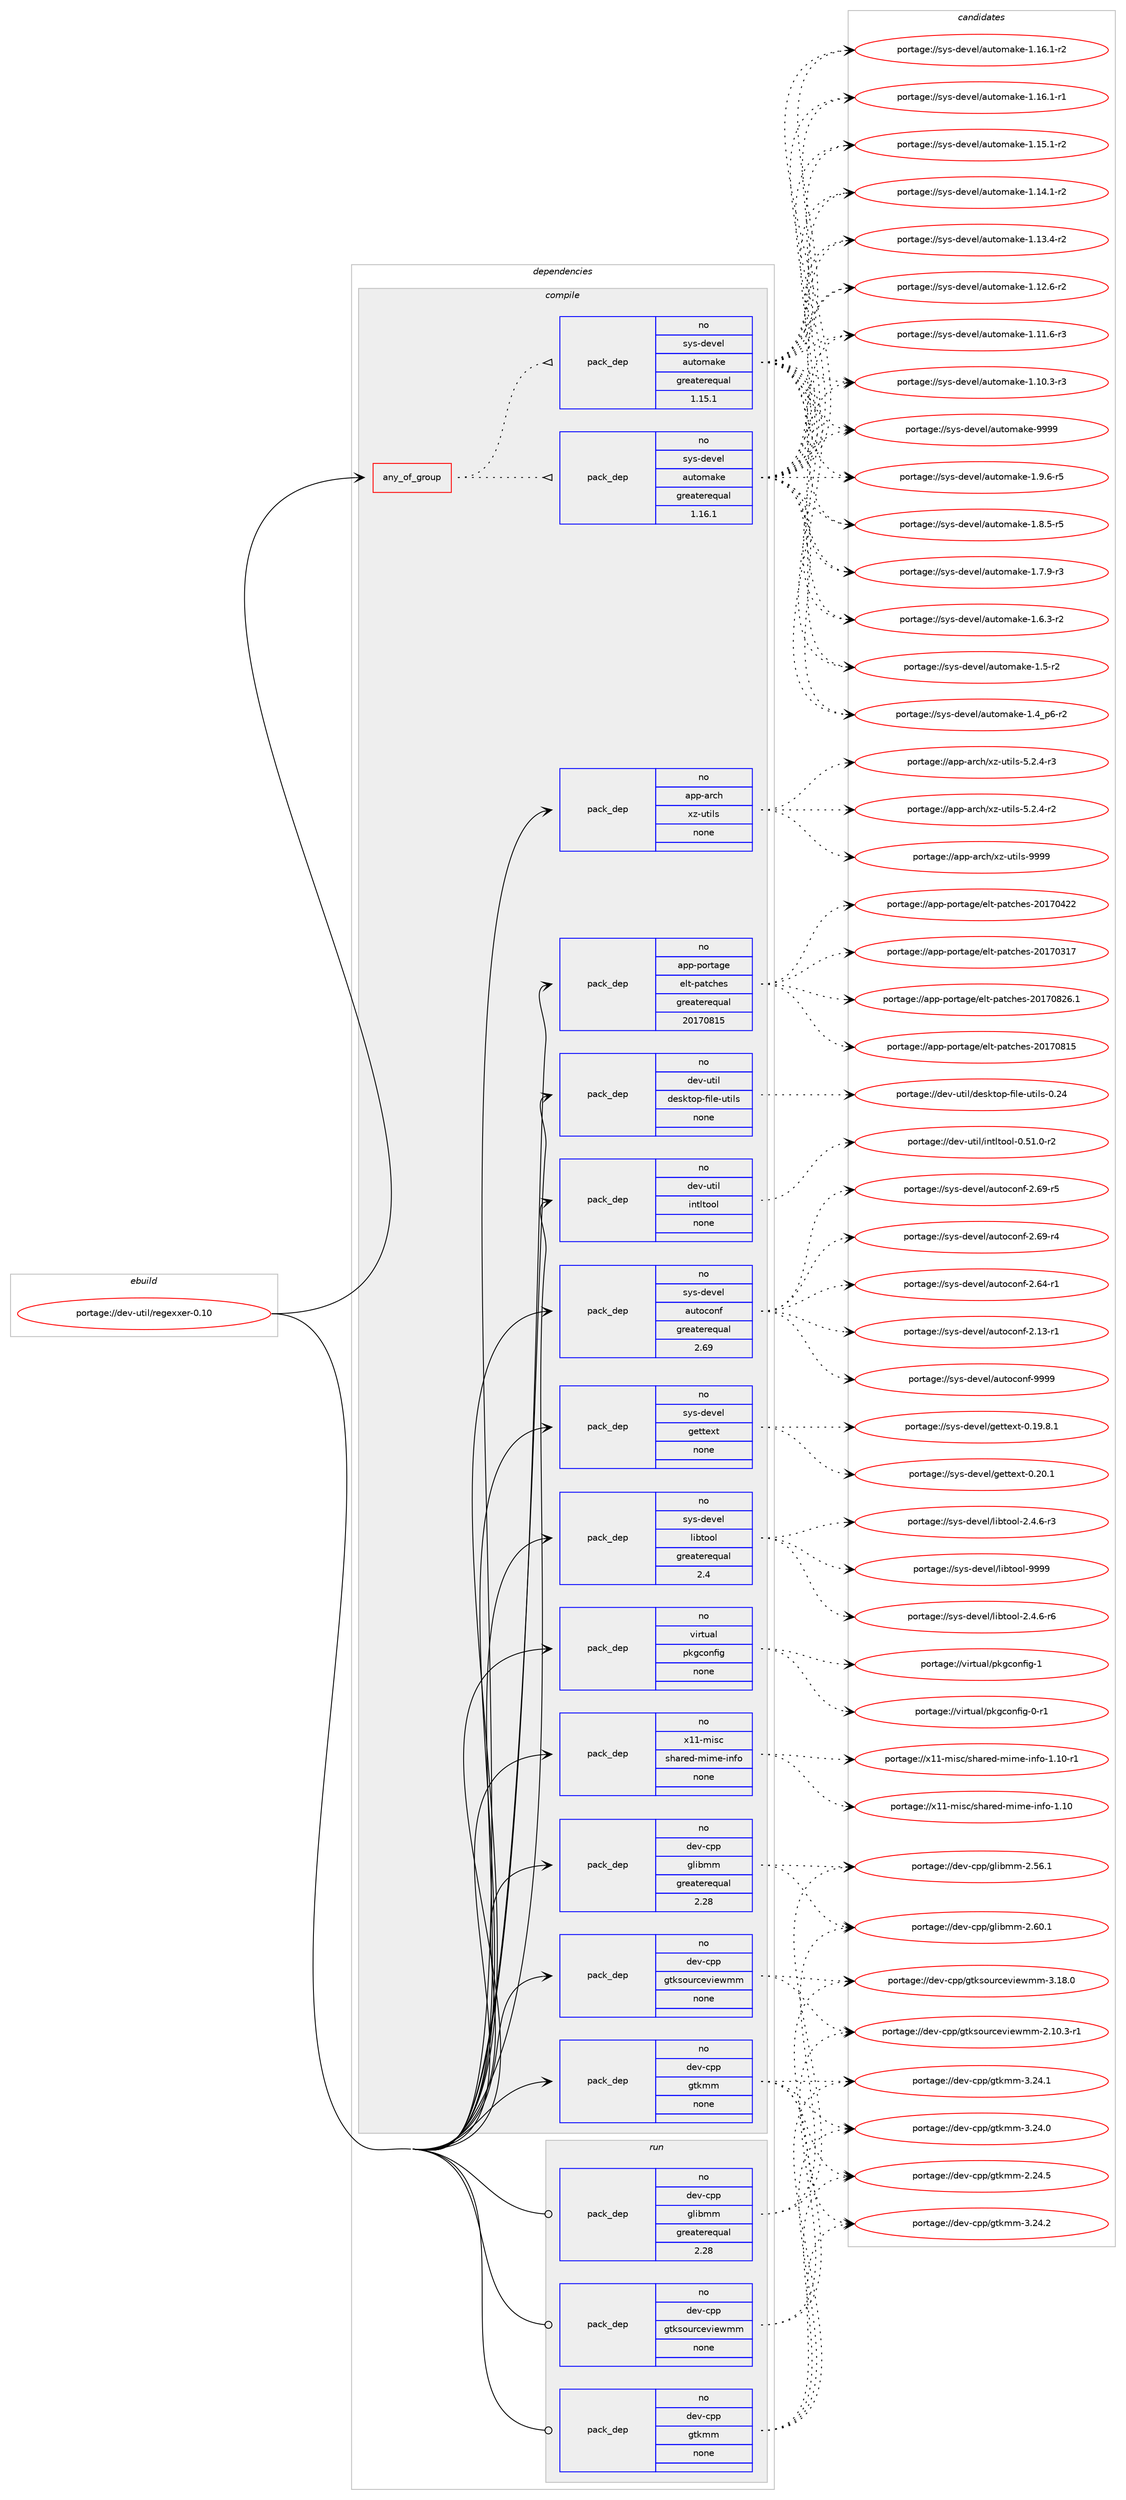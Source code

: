 digraph prolog {

# *************
# Graph options
# *************

newrank=true;
concentrate=true;
compound=true;
graph [rankdir=LR,fontname=Helvetica,fontsize=10,ranksep=1.5];#, ranksep=2.5, nodesep=0.2];
edge  [arrowhead=vee];
node  [fontname=Helvetica,fontsize=10];

# **********
# The ebuild
# **********

subgraph cluster_leftcol {
color=gray;
rank=same;
label=<<i>ebuild</i>>;
id [label="portage://dev-util/regexxer-0.10", color=red, width=4, href="../dev-util/regexxer-0.10.svg"];
}

# ****************
# The dependencies
# ****************

subgraph cluster_midcol {
color=gray;
label=<<i>dependencies</i>>;
subgraph cluster_compile {
fillcolor="#eeeeee";
style=filled;
label=<<i>compile</i>>;
subgraph any4384 {
dependency297807 [label=<<TABLE BORDER="0" CELLBORDER="1" CELLSPACING="0" CELLPADDING="4"><TR><TD CELLPADDING="10">any_of_group</TD></TR></TABLE>>, shape=none, color=red];subgraph pack231508 {
dependency297808 [label=<<TABLE BORDER="0" CELLBORDER="1" CELLSPACING="0" CELLPADDING="4" WIDTH="220"><TR><TD ROWSPAN="6" CELLPADDING="30">pack_dep</TD></TR><TR><TD WIDTH="110">no</TD></TR><TR><TD>sys-devel</TD></TR><TR><TD>automake</TD></TR><TR><TD>greaterequal</TD></TR><TR><TD>1.16.1</TD></TR></TABLE>>, shape=none, color=blue];
}
dependency297807:e -> dependency297808:w [weight=20,style="dotted",arrowhead="oinv"];
subgraph pack231509 {
dependency297809 [label=<<TABLE BORDER="0" CELLBORDER="1" CELLSPACING="0" CELLPADDING="4" WIDTH="220"><TR><TD ROWSPAN="6" CELLPADDING="30">pack_dep</TD></TR><TR><TD WIDTH="110">no</TD></TR><TR><TD>sys-devel</TD></TR><TR><TD>automake</TD></TR><TR><TD>greaterequal</TD></TR><TR><TD>1.15.1</TD></TR></TABLE>>, shape=none, color=blue];
}
dependency297807:e -> dependency297809:w [weight=20,style="dotted",arrowhead="oinv"];
}
id:e -> dependency297807:w [weight=20,style="solid",arrowhead="vee"];
subgraph pack231510 {
dependency297810 [label=<<TABLE BORDER="0" CELLBORDER="1" CELLSPACING="0" CELLPADDING="4" WIDTH="220"><TR><TD ROWSPAN="6" CELLPADDING="30">pack_dep</TD></TR><TR><TD WIDTH="110">no</TD></TR><TR><TD>app-arch</TD></TR><TR><TD>xz-utils</TD></TR><TR><TD>none</TD></TR><TR><TD></TD></TR></TABLE>>, shape=none, color=blue];
}
id:e -> dependency297810:w [weight=20,style="solid",arrowhead="vee"];
subgraph pack231511 {
dependency297811 [label=<<TABLE BORDER="0" CELLBORDER="1" CELLSPACING="0" CELLPADDING="4" WIDTH="220"><TR><TD ROWSPAN="6" CELLPADDING="30">pack_dep</TD></TR><TR><TD WIDTH="110">no</TD></TR><TR><TD>app-portage</TD></TR><TR><TD>elt-patches</TD></TR><TR><TD>greaterequal</TD></TR><TR><TD>20170815</TD></TR></TABLE>>, shape=none, color=blue];
}
id:e -> dependency297811:w [weight=20,style="solid",arrowhead="vee"];
subgraph pack231512 {
dependency297812 [label=<<TABLE BORDER="0" CELLBORDER="1" CELLSPACING="0" CELLPADDING="4" WIDTH="220"><TR><TD ROWSPAN="6" CELLPADDING="30">pack_dep</TD></TR><TR><TD WIDTH="110">no</TD></TR><TR><TD>dev-cpp</TD></TR><TR><TD>glibmm</TD></TR><TR><TD>greaterequal</TD></TR><TR><TD>2.28</TD></TR></TABLE>>, shape=none, color=blue];
}
id:e -> dependency297812:w [weight=20,style="solid",arrowhead="vee"];
subgraph pack231513 {
dependency297813 [label=<<TABLE BORDER="0" CELLBORDER="1" CELLSPACING="0" CELLPADDING="4" WIDTH="220"><TR><TD ROWSPAN="6" CELLPADDING="30">pack_dep</TD></TR><TR><TD WIDTH="110">no</TD></TR><TR><TD>dev-cpp</TD></TR><TR><TD>gtkmm</TD></TR><TR><TD>none</TD></TR><TR><TD></TD></TR></TABLE>>, shape=none, color=blue];
}
id:e -> dependency297813:w [weight=20,style="solid",arrowhead="vee"];
subgraph pack231514 {
dependency297814 [label=<<TABLE BORDER="0" CELLBORDER="1" CELLSPACING="0" CELLPADDING="4" WIDTH="220"><TR><TD ROWSPAN="6" CELLPADDING="30">pack_dep</TD></TR><TR><TD WIDTH="110">no</TD></TR><TR><TD>dev-cpp</TD></TR><TR><TD>gtksourceviewmm</TD></TR><TR><TD>none</TD></TR><TR><TD></TD></TR></TABLE>>, shape=none, color=blue];
}
id:e -> dependency297814:w [weight=20,style="solid",arrowhead="vee"];
subgraph pack231515 {
dependency297815 [label=<<TABLE BORDER="0" CELLBORDER="1" CELLSPACING="0" CELLPADDING="4" WIDTH="220"><TR><TD ROWSPAN="6" CELLPADDING="30">pack_dep</TD></TR><TR><TD WIDTH="110">no</TD></TR><TR><TD>dev-util</TD></TR><TR><TD>desktop-file-utils</TD></TR><TR><TD>none</TD></TR><TR><TD></TD></TR></TABLE>>, shape=none, color=blue];
}
id:e -> dependency297815:w [weight=20,style="solid",arrowhead="vee"];
subgraph pack231516 {
dependency297816 [label=<<TABLE BORDER="0" CELLBORDER="1" CELLSPACING="0" CELLPADDING="4" WIDTH="220"><TR><TD ROWSPAN="6" CELLPADDING="30">pack_dep</TD></TR><TR><TD WIDTH="110">no</TD></TR><TR><TD>dev-util</TD></TR><TR><TD>intltool</TD></TR><TR><TD>none</TD></TR><TR><TD></TD></TR></TABLE>>, shape=none, color=blue];
}
id:e -> dependency297816:w [weight=20,style="solid",arrowhead="vee"];
subgraph pack231517 {
dependency297817 [label=<<TABLE BORDER="0" CELLBORDER="1" CELLSPACING="0" CELLPADDING="4" WIDTH="220"><TR><TD ROWSPAN="6" CELLPADDING="30">pack_dep</TD></TR><TR><TD WIDTH="110">no</TD></TR><TR><TD>sys-devel</TD></TR><TR><TD>autoconf</TD></TR><TR><TD>greaterequal</TD></TR><TR><TD>2.69</TD></TR></TABLE>>, shape=none, color=blue];
}
id:e -> dependency297817:w [weight=20,style="solid",arrowhead="vee"];
subgraph pack231518 {
dependency297818 [label=<<TABLE BORDER="0" CELLBORDER="1" CELLSPACING="0" CELLPADDING="4" WIDTH="220"><TR><TD ROWSPAN="6" CELLPADDING="30">pack_dep</TD></TR><TR><TD WIDTH="110">no</TD></TR><TR><TD>sys-devel</TD></TR><TR><TD>gettext</TD></TR><TR><TD>none</TD></TR><TR><TD></TD></TR></TABLE>>, shape=none, color=blue];
}
id:e -> dependency297818:w [weight=20,style="solid",arrowhead="vee"];
subgraph pack231519 {
dependency297819 [label=<<TABLE BORDER="0" CELLBORDER="1" CELLSPACING="0" CELLPADDING="4" WIDTH="220"><TR><TD ROWSPAN="6" CELLPADDING="30">pack_dep</TD></TR><TR><TD WIDTH="110">no</TD></TR><TR><TD>sys-devel</TD></TR><TR><TD>libtool</TD></TR><TR><TD>greaterequal</TD></TR><TR><TD>2.4</TD></TR></TABLE>>, shape=none, color=blue];
}
id:e -> dependency297819:w [weight=20,style="solid",arrowhead="vee"];
subgraph pack231520 {
dependency297820 [label=<<TABLE BORDER="0" CELLBORDER="1" CELLSPACING="0" CELLPADDING="4" WIDTH="220"><TR><TD ROWSPAN="6" CELLPADDING="30">pack_dep</TD></TR><TR><TD WIDTH="110">no</TD></TR><TR><TD>virtual</TD></TR><TR><TD>pkgconfig</TD></TR><TR><TD>none</TD></TR><TR><TD></TD></TR></TABLE>>, shape=none, color=blue];
}
id:e -> dependency297820:w [weight=20,style="solid",arrowhead="vee"];
subgraph pack231521 {
dependency297821 [label=<<TABLE BORDER="0" CELLBORDER="1" CELLSPACING="0" CELLPADDING="4" WIDTH="220"><TR><TD ROWSPAN="6" CELLPADDING="30">pack_dep</TD></TR><TR><TD WIDTH="110">no</TD></TR><TR><TD>x11-misc</TD></TR><TR><TD>shared-mime-info</TD></TR><TR><TD>none</TD></TR><TR><TD></TD></TR></TABLE>>, shape=none, color=blue];
}
id:e -> dependency297821:w [weight=20,style="solid",arrowhead="vee"];
}
subgraph cluster_compileandrun {
fillcolor="#eeeeee";
style=filled;
label=<<i>compile and run</i>>;
}
subgraph cluster_run {
fillcolor="#eeeeee";
style=filled;
label=<<i>run</i>>;
subgraph pack231522 {
dependency297822 [label=<<TABLE BORDER="0" CELLBORDER="1" CELLSPACING="0" CELLPADDING="4" WIDTH="220"><TR><TD ROWSPAN="6" CELLPADDING="30">pack_dep</TD></TR><TR><TD WIDTH="110">no</TD></TR><TR><TD>dev-cpp</TD></TR><TR><TD>glibmm</TD></TR><TR><TD>greaterequal</TD></TR><TR><TD>2.28</TD></TR></TABLE>>, shape=none, color=blue];
}
id:e -> dependency297822:w [weight=20,style="solid",arrowhead="odot"];
subgraph pack231523 {
dependency297823 [label=<<TABLE BORDER="0" CELLBORDER="1" CELLSPACING="0" CELLPADDING="4" WIDTH="220"><TR><TD ROWSPAN="6" CELLPADDING="30">pack_dep</TD></TR><TR><TD WIDTH="110">no</TD></TR><TR><TD>dev-cpp</TD></TR><TR><TD>gtkmm</TD></TR><TR><TD>none</TD></TR><TR><TD></TD></TR></TABLE>>, shape=none, color=blue];
}
id:e -> dependency297823:w [weight=20,style="solid",arrowhead="odot"];
subgraph pack231524 {
dependency297824 [label=<<TABLE BORDER="0" CELLBORDER="1" CELLSPACING="0" CELLPADDING="4" WIDTH="220"><TR><TD ROWSPAN="6" CELLPADDING="30">pack_dep</TD></TR><TR><TD WIDTH="110">no</TD></TR><TR><TD>dev-cpp</TD></TR><TR><TD>gtksourceviewmm</TD></TR><TR><TD>none</TD></TR><TR><TD></TD></TR></TABLE>>, shape=none, color=blue];
}
id:e -> dependency297824:w [weight=20,style="solid",arrowhead="odot"];
}
}

# **************
# The candidates
# **************

subgraph cluster_choices {
rank=same;
color=gray;
label=<<i>candidates</i>>;

subgraph choice231508 {
color=black;
nodesep=1;
choice115121115451001011181011084797117116111109971071014557575757 [label="portage://sys-devel/automake-9999", color=red, width=4,href="../sys-devel/automake-9999.svg"];
choice115121115451001011181011084797117116111109971071014549465746544511453 [label="portage://sys-devel/automake-1.9.6-r5", color=red, width=4,href="../sys-devel/automake-1.9.6-r5.svg"];
choice115121115451001011181011084797117116111109971071014549465646534511453 [label="portage://sys-devel/automake-1.8.5-r5", color=red, width=4,href="../sys-devel/automake-1.8.5-r5.svg"];
choice115121115451001011181011084797117116111109971071014549465546574511451 [label="portage://sys-devel/automake-1.7.9-r3", color=red, width=4,href="../sys-devel/automake-1.7.9-r3.svg"];
choice115121115451001011181011084797117116111109971071014549465446514511450 [label="portage://sys-devel/automake-1.6.3-r2", color=red, width=4,href="../sys-devel/automake-1.6.3-r2.svg"];
choice11512111545100101118101108479711711611110997107101454946534511450 [label="portage://sys-devel/automake-1.5-r2", color=red, width=4,href="../sys-devel/automake-1.5-r2.svg"];
choice115121115451001011181011084797117116111109971071014549465295112544511450 [label="portage://sys-devel/automake-1.4_p6-r2", color=red, width=4,href="../sys-devel/automake-1.4_p6-r2.svg"];
choice11512111545100101118101108479711711611110997107101454946495446494511450 [label="portage://sys-devel/automake-1.16.1-r2", color=red, width=4,href="../sys-devel/automake-1.16.1-r2.svg"];
choice11512111545100101118101108479711711611110997107101454946495446494511449 [label="portage://sys-devel/automake-1.16.1-r1", color=red, width=4,href="../sys-devel/automake-1.16.1-r1.svg"];
choice11512111545100101118101108479711711611110997107101454946495346494511450 [label="portage://sys-devel/automake-1.15.1-r2", color=red, width=4,href="../sys-devel/automake-1.15.1-r2.svg"];
choice11512111545100101118101108479711711611110997107101454946495246494511450 [label="portage://sys-devel/automake-1.14.1-r2", color=red, width=4,href="../sys-devel/automake-1.14.1-r2.svg"];
choice11512111545100101118101108479711711611110997107101454946495146524511450 [label="portage://sys-devel/automake-1.13.4-r2", color=red, width=4,href="../sys-devel/automake-1.13.4-r2.svg"];
choice11512111545100101118101108479711711611110997107101454946495046544511450 [label="portage://sys-devel/automake-1.12.6-r2", color=red, width=4,href="../sys-devel/automake-1.12.6-r2.svg"];
choice11512111545100101118101108479711711611110997107101454946494946544511451 [label="portage://sys-devel/automake-1.11.6-r3", color=red, width=4,href="../sys-devel/automake-1.11.6-r3.svg"];
choice11512111545100101118101108479711711611110997107101454946494846514511451 [label="portage://sys-devel/automake-1.10.3-r3", color=red, width=4,href="../sys-devel/automake-1.10.3-r3.svg"];
dependency297808:e -> choice115121115451001011181011084797117116111109971071014557575757:w [style=dotted,weight="100"];
dependency297808:e -> choice115121115451001011181011084797117116111109971071014549465746544511453:w [style=dotted,weight="100"];
dependency297808:e -> choice115121115451001011181011084797117116111109971071014549465646534511453:w [style=dotted,weight="100"];
dependency297808:e -> choice115121115451001011181011084797117116111109971071014549465546574511451:w [style=dotted,weight="100"];
dependency297808:e -> choice115121115451001011181011084797117116111109971071014549465446514511450:w [style=dotted,weight="100"];
dependency297808:e -> choice11512111545100101118101108479711711611110997107101454946534511450:w [style=dotted,weight="100"];
dependency297808:e -> choice115121115451001011181011084797117116111109971071014549465295112544511450:w [style=dotted,weight="100"];
dependency297808:e -> choice11512111545100101118101108479711711611110997107101454946495446494511450:w [style=dotted,weight="100"];
dependency297808:e -> choice11512111545100101118101108479711711611110997107101454946495446494511449:w [style=dotted,weight="100"];
dependency297808:e -> choice11512111545100101118101108479711711611110997107101454946495346494511450:w [style=dotted,weight="100"];
dependency297808:e -> choice11512111545100101118101108479711711611110997107101454946495246494511450:w [style=dotted,weight="100"];
dependency297808:e -> choice11512111545100101118101108479711711611110997107101454946495146524511450:w [style=dotted,weight="100"];
dependency297808:e -> choice11512111545100101118101108479711711611110997107101454946495046544511450:w [style=dotted,weight="100"];
dependency297808:e -> choice11512111545100101118101108479711711611110997107101454946494946544511451:w [style=dotted,weight="100"];
dependency297808:e -> choice11512111545100101118101108479711711611110997107101454946494846514511451:w [style=dotted,weight="100"];
}
subgraph choice231509 {
color=black;
nodesep=1;
choice115121115451001011181011084797117116111109971071014557575757 [label="portage://sys-devel/automake-9999", color=red, width=4,href="../sys-devel/automake-9999.svg"];
choice115121115451001011181011084797117116111109971071014549465746544511453 [label="portage://sys-devel/automake-1.9.6-r5", color=red, width=4,href="../sys-devel/automake-1.9.6-r5.svg"];
choice115121115451001011181011084797117116111109971071014549465646534511453 [label="portage://sys-devel/automake-1.8.5-r5", color=red, width=4,href="../sys-devel/automake-1.8.5-r5.svg"];
choice115121115451001011181011084797117116111109971071014549465546574511451 [label="portage://sys-devel/automake-1.7.9-r3", color=red, width=4,href="../sys-devel/automake-1.7.9-r3.svg"];
choice115121115451001011181011084797117116111109971071014549465446514511450 [label="portage://sys-devel/automake-1.6.3-r2", color=red, width=4,href="../sys-devel/automake-1.6.3-r2.svg"];
choice11512111545100101118101108479711711611110997107101454946534511450 [label="portage://sys-devel/automake-1.5-r2", color=red, width=4,href="../sys-devel/automake-1.5-r2.svg"];
choice115121115451001011181011084797117116111109971071014549465295112544511450 [label="portage://sys-devel/automake-1.4_p6-r2", color=red, width=4,href="../sys-devel/automake-1.4_p6-r2.svg"];
choice11512111545100101118101108479711711611110997107101454946495446494511450 [label="portage://sys-devel/automake-1.16.1-r2", color=red, width=4,href="../sys-devel/automake-1.16.1-r2.svg"];
choice11512111545100101118101108479711711611110997107101454946495446494511449 [label="portage://sys-devel/automake-1.16.1-r1", color=red, width=4,href="../sys-devel/automake-1.16.1-r1.svg"];
choice11512111545100101118101108479711711611110997107101454946495346494511450 [label="portage://sys-devel/automake-1.15.1-r2", color=red, width=4,href="../sys-devel/automake-1.15.1-r2.svg"];
choice11512111545100101118101108479711711611110997107101454946495246494511450 [label="portage://sys-devel/automake-1.14.1-r2", color=red, width=4,href="../sys-devel/automake-1.14.1-r2.svg"];
choice11512111545100101118101108479711711611110997107101454946495146524511450 [label="portage://sys-devel/automake-1.13.4-r2", color=red, width=4,href="../sys-devel/automake-1.13.4-r2.svg"];
choice11512111545100101118101108479711711611110997107101454946495046544511450 [label="portage://sys-devel/automake-1.12.6-r2", color=red, width=4,href="../sys-devel/automake-1.12.6-r2.svg"];
choice11512111545100101118101108479711711611110997107101454946494946544511451 [label="portage://sys-devel/automake-1.11.6-r3", color=red, width=4,href="../sys-devel/automake-1.11.6-r3.svg"];
choice11512111545100101118101108479711711611110997107101454946494846514511451 [label="portage://sys-devel/automake-1.10.3-r3", color=red, width=4,href="../sys-devel/automake-1.10.3-r3.svg"];
dependency297809:e -> choice115121115451001011181011084797117116111109971071014557575757:w [style=dotted,weight="100"];
dependency297809:e -> choice115121115451001011181011084797117116111109971071014549465746544511453:w [style=dotted,weight="100"];
dependency297809:e -> choice115121115451001011181011084797117116111109971071014549465646534511453:w [style=dotted,weight="100"];
dependency297809:e -> choice115121115451001011181011084797117116111109971071014549465546574511451:w [style=dotted,weight="100"];
dependency297809:e -> choice115121115451001011181011084797117116111109971071014549465446514511450:w [style=dotted,weight="100"];
dependency297809:e -> choice11512111545100101118101108479711711611110997107101454946534511450:w [style=dotted,weight="100"];
dependency297809:e -> choice115121115451001011181011084797117116111109971071014549465295112544511450:w [style=dotted,weight="100"];
dependency297809:e -> choice11512111545100101118101108479711711611110997107101454946495446494511450:w [style=dotted,weight="100"];
dependency297809:e -> choice11512111545100101118101108479711711611110997107101454946495446494511449:w [style=dotted,weight="100"];
dependency297809:e -> choice11512111545100101118101108479711711611110997107101454946495346494511450:w [style=dotted,weight="100"];
dependency297809:e -> choice11512111545100101118101108479711711611110997107101454946495246494511450:w [style=dotted,weight="100"];
dependency297809:e -> choice11512111545100101118101108479711711611110997107101454946495146524511450:w [style=dotted,weight="100"];
dependency297809:e -> choice11512111545100101118101108479711711611110997107101454946495046544511450:w [style=dotted,weight="100"];
dependency297809:e -> choice11512111545100101118101108479711711611110997107101454946494946544511451:w [style=dotted,weight="100"];
dependency297809:e -> choice11512111545100101118101108479711711611110997107101454946494846514511451:w [style=dotted,weight="100"];
}
subgraph choice231510 {
color=black;
nodesep=1;
choice9711211245971149910447120122451171161051081154557575757 [label="portage://app-arch/xz-utils-9999", color=red, width=4,href="../app-arch/xz-utils-9999.svg"];
choice9711211245971149910447120122451171161051081154553465046524511451 [label="portage://app-arch/xz-utils-5.2.4-r3", color=red, width=4,href="../app-arch/xz-utils-5.2.4-r3.svg"];
choice9711211245971149910447120122451171161051081154553465046524511450 [label="portage://app-arch/xz-utils-5.2.4-r2", color=red, width=4,href="../app-arch/xz-utils-5.2.4-r2.svg"];
dependency297810:e -> choice9711211245971149910447120122451171161051081154557575757:w [style=dotted,weight="100"];
dependency297810:e -> choice9711211245971149910447120122451171161051081154553465046524511451:w [style=dotted,weight="100"];
dependency297810:e -> choice9711211245971149910447120122451171161051081154553465046524511450:w [style=dotted,weight="100"];
}
subgraph choice231511 {
color=black;
nodesep=1;
choice971121124511211111411697103101471011081164511297116991041011154550484955485650544649 [label="portage://app-portage/elt-patches-20170826.1", color=red, width=4,href="../app-portage/elt-patches-20170826.1.svg"];
choice97112112451121111141169710310147101108116451129711699104101115455048495548564953 [label="portage://app-portage/elt-patches-20170815", color=red, width=4,href="../app-portage/elt-patches-20170815.svg"];
choice97112112451121111141169710310147101108116451129711699104101115455048495548525050 [label="portage://app-portage/elt-patches-20170422", color=red, width=4,href="../app-portage/elt-patches-20170422.svg"];
choice97112112451121111141169710310147101108116451129711699104101115455048495548514955 [label="portage://app-portage/elt-patches-20170317", color=red, width=4,href="../app-portage/elt-patches-20170317.svg"];
dependency297811:e -> choice971121124511211111411697103101471011081164511297116991041011154550484955485650544649:w [style=dotted,weight="100"];
dependency297811:e -> choice97112112451121111141169710310147101108116451129711699104101115455048495548564953:w [style=dotted,weight="100"];
dependency297811:e -> choice97112112451121111141169710310147101108116451129711699104101115455048495548525050:w [style=dotted,weight="100"];
dependency297811:e -> choice97112112451121111141169710310147101108116451129711699104101115455048495548514955:w [style=dotted,weight="100"];
}
subgraph choice231512 {
color=black;
nodesep=1;
choice1001011184599112112471031081059810910945504654484649 [label="portage://dev-cpp/glibmm-2.60.1", color=red, width=4,href="../dev-cpp/glibmm-2.60.1.svg"];
choice1001011184599112112471031081059810910945504653544649 [label="portage://dev-cpp/glibmm-2.56.1", color=red, width=4,href="../dev-cpp/glibmm-2.56.1.svg"];
dependency297812:e -> choice1001011184599112112471031081059810910945504654484649:w [style=dotted,weight="100"];
dependency297812:e -> choice1001011184599112112471031081059810910945504653544649:w [style=dotted,weight="100"];
}
subgraph choice231513 {
color=black;
nodesep=1;
choice10010111845991121124710311610710910945514650524650 [label="portage://dev-cpp/gtkmm-3.24.2", color=red, width=4,href="../dev-cpp/gtkmm-3.24.2.svg"];
choice10010111845991121124710311610710910945514650524649 [label="portage://dev-cpp/gtkmm-3.24.1", color=red, width=4,href="../dev-cpp/gtkmm-3.24.1.svg"];
choice10010111845991121124710311610710910945514650524648 [label="portage://dev-cpp/gtkmm-3.24.0", color=red, width=4,href="../dev-cpp/gtkmm-3.24.0.svg"];
choice10010111845991121124710311610710910945504650524653 [label="portage://dev-cpp/gtkmm-2.24.5", color=red, width=4,href="../dev-cpp/gtkmm-2.24.5.svg"];
dependency297813:e -> choice10010111845991121124710311610710910945514650524650:w [style=dotted,weight="100"];
dependency297813:e -> choice10010111845991121124710311610710910945514650524649:w [style=dotted,weight="100"];
dependency297813:e -> choice10010111845991121124710311610710910945514650524648:w [style=dotted,weight="100"];
dependency297813:e -> choice10010111845991121124710311610710910945504650524653:w [style=dotted,weight="100"];
}
subgraph choice231514 {
color=black;
nodesep=1;
choice1001011184599112112471031161071151111171149910111810510111910910945514649564648 [label="portage://dev-cpp/gtksourceviewmm-3.18.0", color=red, width=4,href="../dev-cpp/gtksourceviewmm-3.18.0.svg"];
choice10010111845991121124710311610711511111711499101118105101119109109455046494846514511449 [label="portage://dev-cpp/gtksourceviewmm-2.10.3-r1", color=red, width=4,href="../dev-cpp/gtksourceviewmm-2.10.3-r1.svg"];
dependency297814:e -> choice1001011184599112112471031161071151111171149910111810510111910910945514649564648:w [style=dotted,weight="100"];
dependency297814:e -> choice10010111845991121124710311610711511111711499101118105101119109109455046494846514511449:w [style=dotted,weight="100"];
}
subgraph choice231515 {
color=black;
nodesep=1;
choice100101118451171161051084710010111510711611111245102105108101451171161051081154548465052 [label="portage://dev-util/desktop-file-utils-0.24", color=red, width=4,href="../dev-util/desktop-file-utils-0.24.svg"];
dependency297815:e -> choice100101118451171161051084710010111510711611111245102105108101451171161051081154548465052:w [style=dotted,weight="100"];
}
subgraph choice231516 {
color=black;
nodesep=1;
choice1001011184511711610510847105110116108116111111108454846534946484511450 [label="portage://dev-util/intltool-0.51.0-r2", color=red, width=4,href="../dev-util/intltool-0.51.0-r2.svg"];
dependency297816:e -> choice1001011184511711610510847105110116108116111111108454846534946484511450:w [style=dotted,weight="100"];
}
subgraph choice231517 {
color=black;
nodesep=1;
choice115121115451001011181011084797117116111991111101024557575757 [label="portage://sys-devel/autoconf-9999", color=red, width=4,href="../sys-devel/autoconf-9999.svg"];
choice1151211154510010111810110847971171161119911111010245504654574511453 [label="portage://sys-devel/autoconf-2.69-r5", color=red, width=4,href="../sys-devel/autoconf-2.69-r5.svg"];
choice1151211154510010111810110847971171161119911111010245504654574511452 [label="portage://sys-devel/autoconf-2.69-r4", color=red, width=4,href="../sys-devel/autoconf-2.69-r4.svg"];
choice1151211154510010111810110847971171161119911111010245504654524511449 [label="portage://sys-devel/autoconf-2.64-r1", color=red, width=4,href="../sys-devel/autoconf-2.64-r1.svg"];
choice1151211154510010111810110847971171161119911111010245504649514511449 [label="portage://sys-devel/autoconf-2.13-r1", color=red, width=4,href="../sys-devel/autoconf-2.13-r1.svg"];
dependency297817:e -> choice115121115451001011181011084797117116111991111101024557575757:w [style=dotted,weight="100"];
dependency297817:e -> choice1151211154510010111810110847971171161119911111010245504654574511453:w [style=dotted,weight="100"];
dependency297817:e -> choice1151211154510010111810110847971171161119911111010245504654574511452:w [style=dotted,weight="100"];
dependency297817:e -> choice1151211154510010111810110847971171161119911111010245504654524511449:w [style=dotted,weight="100"];
dependency297817:e -> choice1151211154510010111810110847971171161119911111010245504649514511449:w [style=dotted,weight="100"];
}
subgraph choice231518 {
color=black;
nodesep=1;
choice115121115451001011181011084710310111611610112011645484650484649 [label="portage://sys-devel/gettext-0.20.1", color=red, width=4,href="../sys-devel/gettext-0.20.1.svg"];
choice1151211154510010111810110847103101116116101120116454846495746564649 [label="portage://sys-devel/gettext-0.19.8.1", color=red, width=4,href="../sys-devel/gettext-0.19.8.1.svg"];
dependency297818:e -> choice115121115451001011181011084710310111611610112011645484650484649:w [style=dotted,weight="100"];
dependency297818:e -> choice1151211154510010111810110847103101116116101120116454846495746564649:w [style=dotted,weight="100"];
}
subgraph choice231519 {
color=black;
nodesep=1;
choice1151211154510010111810110847108105981161111111084557575757 [label="portage://sys-devel/libtool-9999", color=red, width=4,href="../sys-devel/libtool-9999.svg"];
choice1151211154510010111810110847108105981161111111084550465246544511454 [label="portage://sys-devel/libtool-2.4.6-r6", color=red, width=4,href="../sys-devel/libtool-2.4.6-r6.svg"];
choice1151211154510010111810110847108105981161111111084550465246544511451 [label="portage://sys-devel/libtool-2.4.6-r3", color=red, width=4,href="../sys-devel/libtool-2.4.6-r3.svg"];
dependency297819:e -> choice1151211154510010111810110847108105981161111111084557575757:w [style=dotted,weight="100"];
dependency297819:e -> choice1151211154510010111810110847108105981161111111084550465246544511454:w [style=dotted,weight="100"];
dependency297819:e -> choice1151211154510010111810110847108105981161111111084550465246544511451:w [style=dotted,weight="100"];
}
subgraph choice231520 {
color=black;
nodesep=1;
choice1181051141161179710847112107103991111101021051034549 [label="portage://virtual/pkgconfig-1", color=red, width=4,href="../virtual/pkgconfig-1.svg"];
choice11810511411611797108471121071039911111010210510345484511449 [label="portage://virtual/pkgconfig-0-r1", color=red, width=4,href="../virtual/pkgconfig-0-r1.svg"];
dependency297820:e -> choice1181051141161179710847112107103991111101021051034549:w [style=dotted,weight="100"];
dependency297820:e -> choice11810511411611797108471121071039911111010210510345484511449:w [style=dotted,weight="100"];
}
subgraph choice231521 {
color=black;
nodesep=1;
choice120494945109105115994711510497114101100451091051091014510511010211145494649484511449 [label="portage://x11-misc/shared-mime-info-1.10-r1", color=red, width=4,href="../x11-misc/shared-mime-info-1.10-r1.svg"];
choice12049494510910511599471151049711410110045109105109101451051101021114549464948 [label="portage://x11-misc/shared-mime-info-1.10", color=red, width=4,href="../x11-misc/shared-mime-info-1.10.svg"];
dependency297821:e -> choice120494945109105115994711510497114101100451091051091014510511010211145494649484511449:w [style=dotted,weight="100"];
dependency297821:e -> choice12049494510910511599471151049711410110045109105109101451051101021114549464948:w [style=dotted,weight="100"];
}
subgraph choice231522 {
color=black;
nodesep=1;
choice1001011184599112112471031081059810910945504654484649 [label="portage://dev-cpp/glibmm-2.60.1", color=red, width=4,href="../dev-cpp/glibmm-2.60.1.svg"];
choice1001011184599112112471031081059810910945504653544649 [label="portage://dev-cpp/glibmm-2.56.1", color=red, width=4,href="../dev-cpp/glibmm-2.56.1.svg"];
dependency297822:e -> choice1001011184599112112471031081059810910945504654484649:w [style=dotted,weight="100"];
dependency297822:e -> choice1001011184599112112471031081059810910945504653544649:w [style=dotted,weight="100"];
}
subgraph choice231523 {
color=black;
nodesep=1;
choice10010111845991121124710311610710910945514650524650 [label="portage://dev-cpp/gtkmm-3.24.2", color=red, width=4,href="../dev-cpp/gtkmm-3.24.2.svg"];
choice10010111845991121124710311610710910945514650524649 [label="portage://dev-cpp/gtkmm-3.24.1", color=red, width=4,href="../dev-cpp/gtkmm-3.24.1.svg"];
choice10010111845991121124710311610710910945514650524648 [label="portage://dev-cpp/gtkmm-3.24.0", color=red, width=4,href="../dev-cpp/gtkmm-3.24.0.svg"];
choice10010111845991121124710311610710910945504650524653 [label="portage://dev-cpp/gtkmm-2.24.5", color=red, width=4,href="../dev-cpp/gtkmm-2.24.5.svg"];
dependency297823:e -> choice10010111845991121124710311610710910945514650524650:w [style=dotted,weight="100"];
dependency297823:e -> choice10010111845991121124710311610710910945514650524649:w [style=dotted,weight="100"];
dependency297823:e -> choice10010111845991121124710311610710910945514650524648:w [style=dotted,weight="100"];
dependency297823:e -> choice10010111845991121124710311610710910945504650524653:w [style=dotted,weight="100"];
}
subgraph choice231524 {
color=black;
nodesep=1;
choice1001011184599112112471031161071151111171149910111810510111910910945514649564648 [label="portage://dev-cpp/gtksourceviewmm-3.18.0", color=red, width=4,href="../dev-cpp/gtksourceviewmm-3.18.0.svg"];
choice10010111845991121124710311610711511111711499101118105101119109109455046494846514511449 [label="portage://dev-cpp/gtksourceviewmm-2.10.3-r1", color=red, width=4,href="../dev-cpp/gtksourceviewmm-2.10.3-r1.svg"];
dependency297824:e -> choice1001011184599112112471031161071151111171149910111810510111910910945514649564648:w [style=dotted,weight="100"];
dependency297824:e -> choice10010111845991121124710311610711511111711499101118105101119109109455046494846514511449:w [style=dotted,weight="100"];
}
}

}
